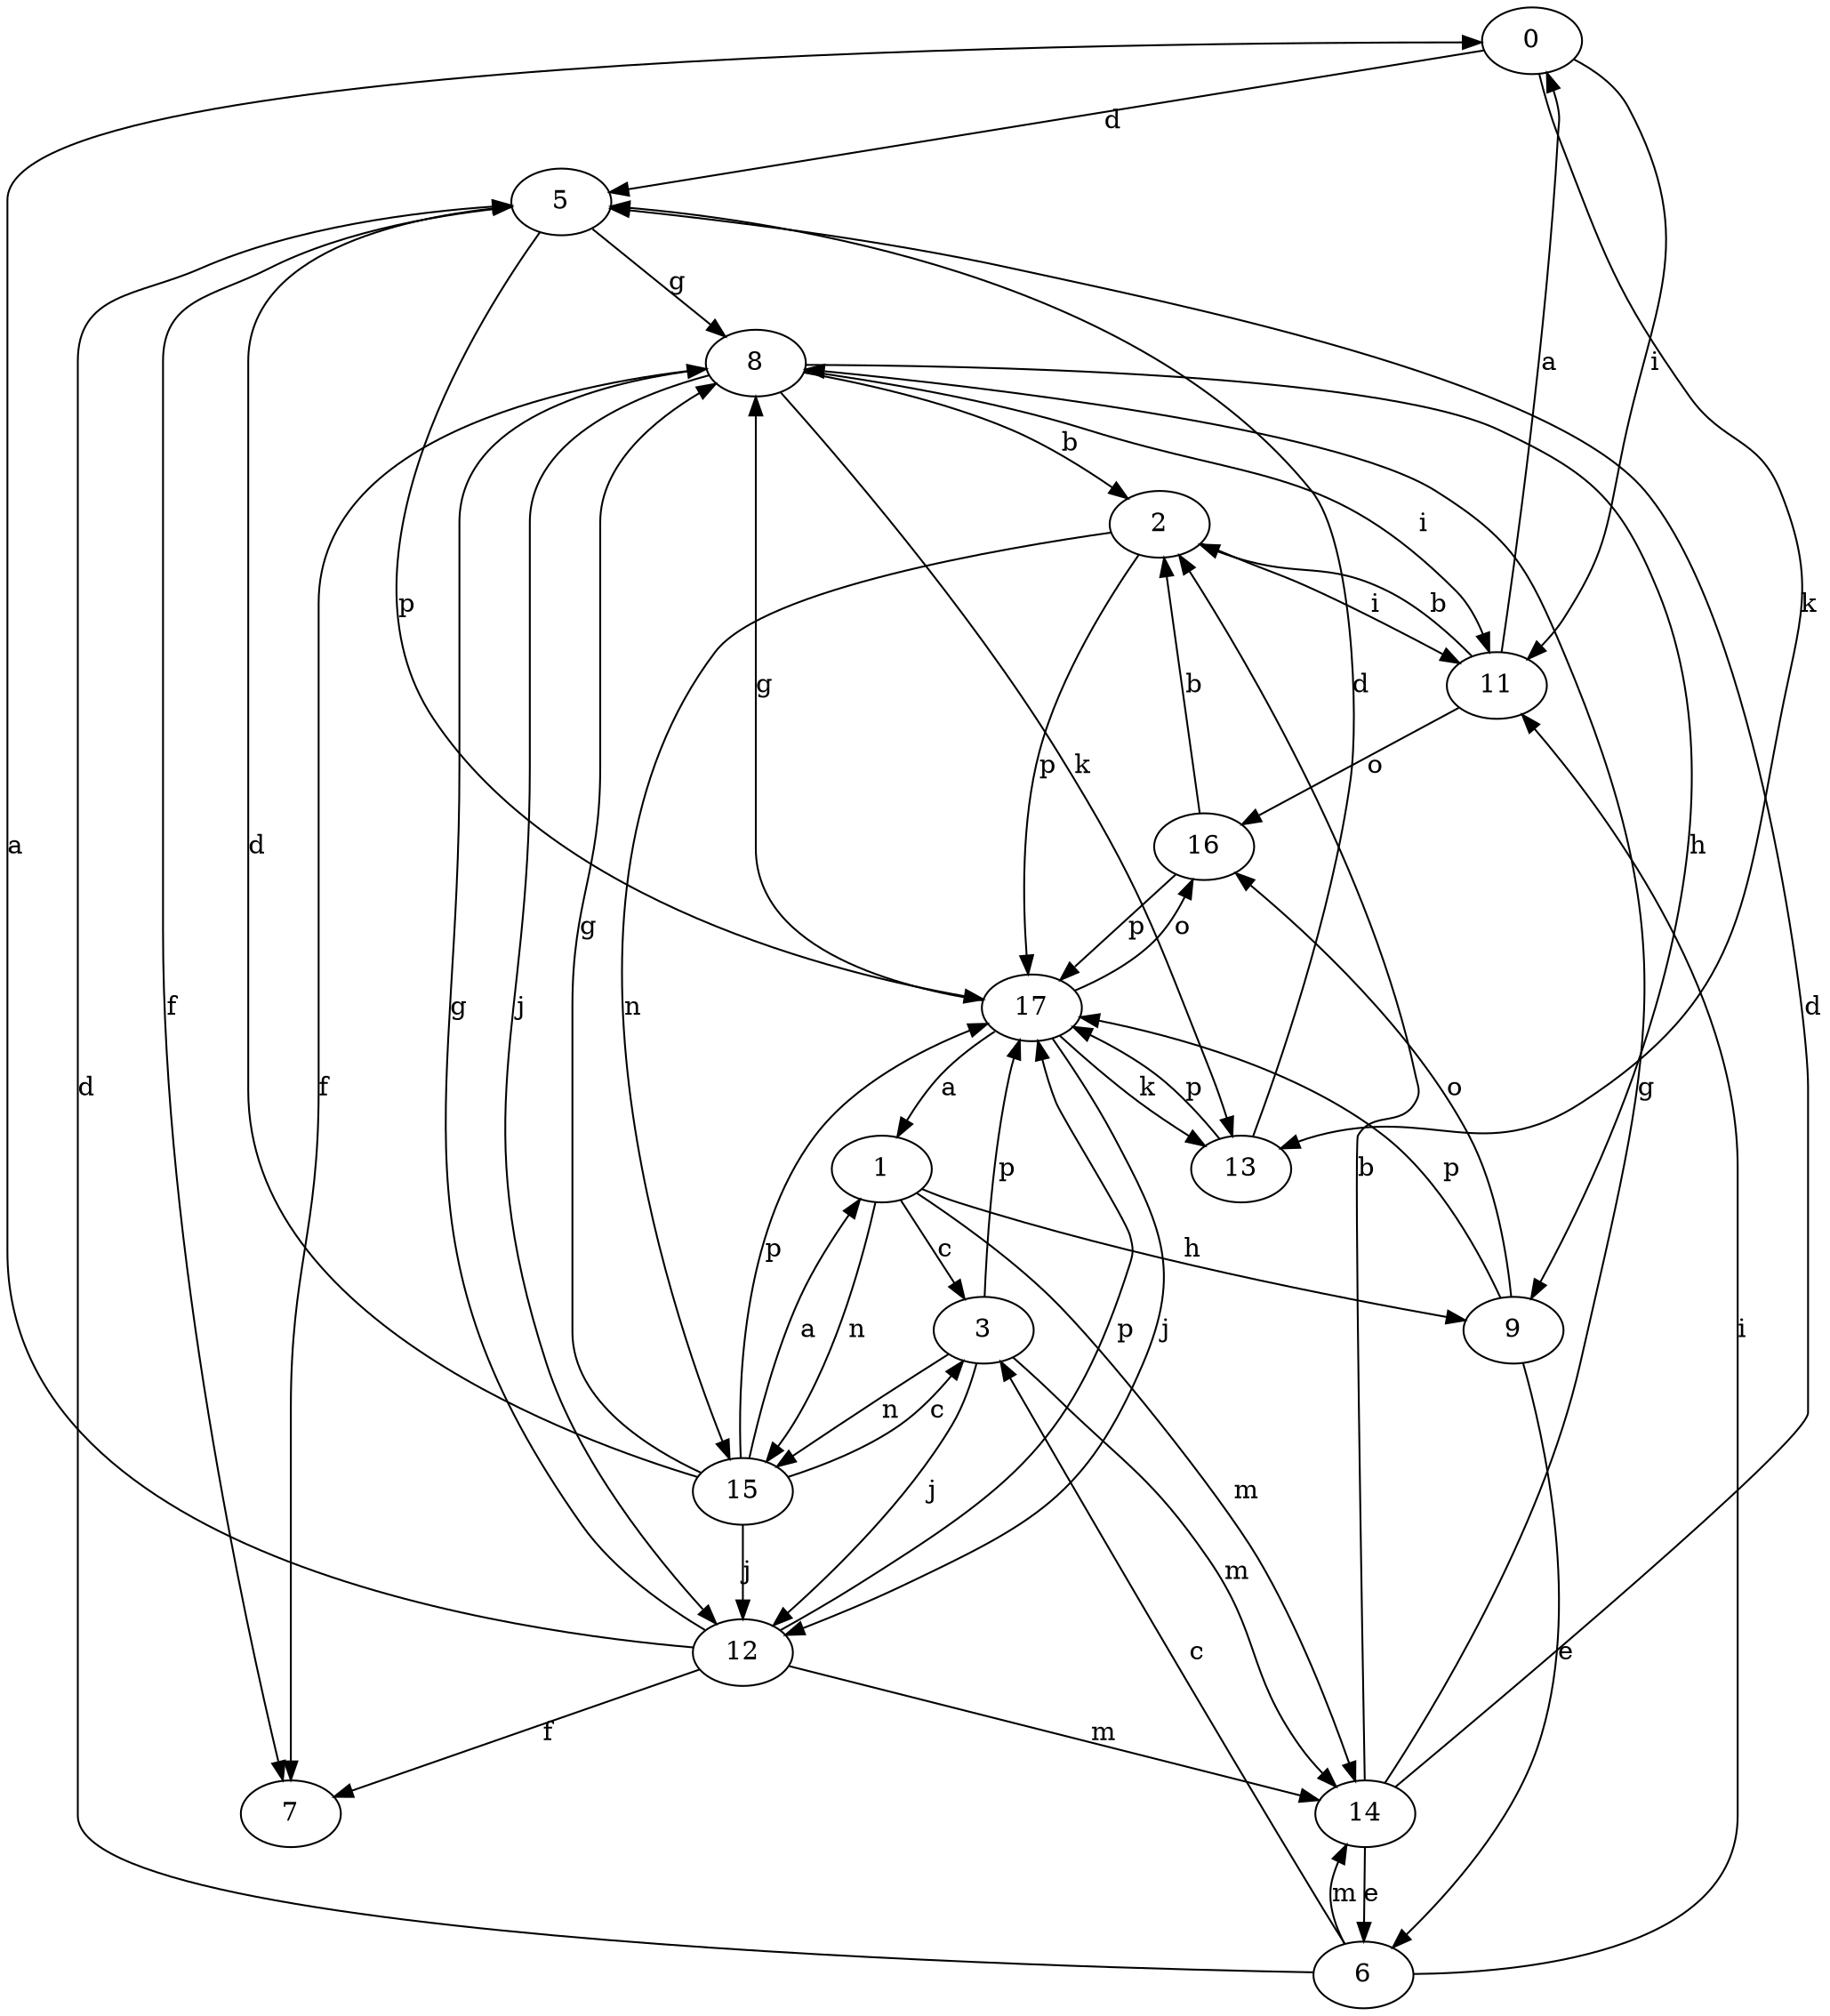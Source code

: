 strict digraph  {
0;
1;
2;
3;
5;
6;
7;
8;
9;
11;
12;
13;
14;
15;
16;
17;
0 -> 5  [label=d];
0 -> 11  [label=i];
0 -> 13  [label=k];
1 -> 3  [label=c];
1 -> 9  [label=h];
1 -> 14  [label=m];
1 -> 15  [label=n];
2 -> 11  [label=i];
2 -> 15  [label=n];
2 -> 17  [label=p];
3 -> 12  [label=j];
3 -> 14  [label=m];
3 -> 15  [label=n];
3 -> 17  [label=p];
5 -> 7  [label=f];
5 -> 8  [label=g];
5 -> 17  [label=p];
6 -> 3  [label=c];
6 -> 5  [label=d];
6 -> 11  [label=i];
6 -> 14  [label=m];
8 -> 2  [label=b];
8 -> 7  [label=f];
8 -> 9  [label=h];
8 -> 11  [label=i];
8 -> 12  [label=j];
8 -> 13  [label=k];
9 -> 6  [label=e];
9 -> 16  [label=o];
9 -> 17  [label=p];
11 -> 0  [label=a];
11 -> 2  [label=b];
11 -> 16  [label=o];
12 -> 0  [label=a];
12 -> 7  [label=f];
12 -> 8  [label=g];
12 -> 14  [label=m];
12 -> 17  [label=p];
13 -> 5  [label=d];
13 -> 17  [label=p];
14 -> 2  [label=b];
14 -> 5  [label=d];
14 -> 6  [label=e];
14 -> 8  [label=g];
15 -> 1  [label=a];
15 -> 3  [label=c];
15 -> 5  [label=d];
15 -> 8  [label=g];
15 -> 12  [label=j];
15 -> 17  [label=p];
16 -> 2  [label=b];
16 -> 17  [label=p];
17 -> 1  [label=a];
17 -> 8  [label=g];
17 -> 12  [label=j];
17 -> 13  [label=k];
17 -> 16  [label=o];
}
